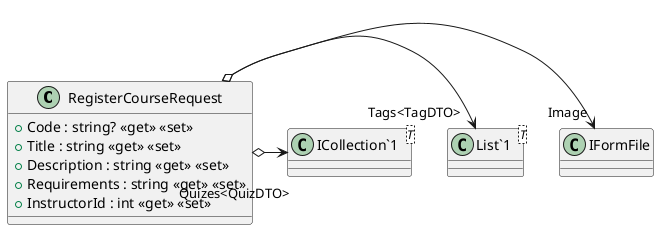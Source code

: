 @startuml
class RegisterCourseRequest {
    + Code : string? <<get>> <<set>>
    + Title : string <<get>> <<set>>
    + Description : string <<get>> <<set>>
    + Requirements : string <<get>> <<set>>
    + InstructorId : int <<get>> <<set>>
}
class "List`1"<T> {
}
class "ICollection`1"<T> {
}
RegisterCourseRequest o-> "Image" IFormFile
RegisterCourseRequest o-> "Tags<TagDTO>" "List`1"
RegisterCourseRequest o-> "Quizes<QuizDTO>" "ICollection`1"
@enduml
